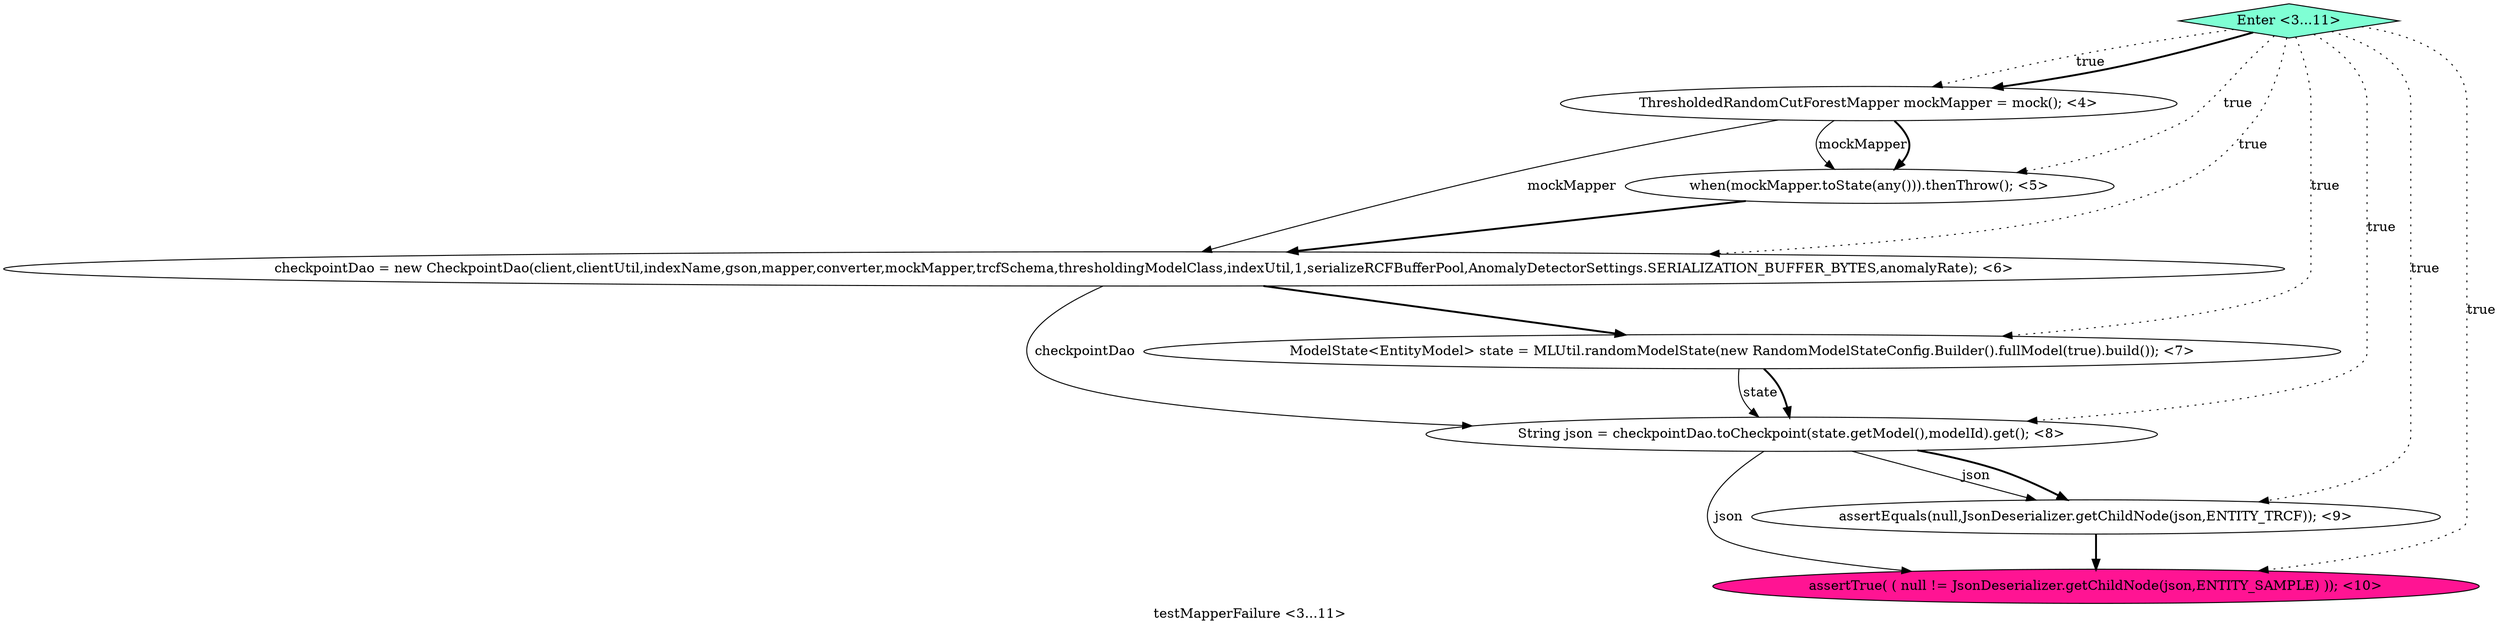 digraph PDG {
label = "testMapperFailure <3...11>";
0.0 [style = filled, label = "ThresholdedRandomCutForestMapper mockMapper = mock(); <4>", fillcolor = white, shape = ellipse];
0.5 [style = filled, label = "assertEquals(null,JsonDeserializer.getChildNode(json,ENTITY_TRCF)); <9>", fillcolor = white, shape = ellipse];
0.1 [style = filled, label = "when(mockMapper.toState(any())).thenThrow(); <5>", fillcolor = white, shape = ellipse];
0.4 [style = filled, label = "String json = checkpointDao.toCheckpoint(state.getModel(),modelId).get(); <8>", fillcolor = white, shape = ellipse];
0.2 [style = filled, label = "checkpointDao = new CheckpointDao(client,clientUtil,indexName,gson,mapper,converter,mockMapper,trcfSchema,thresholdingModelClass,indexUtil,1,serializeRCFBufferPool,AnomalyDetectorSettings.SERIALIZATION_BUFFER_BYTES,anomalyRate); <6>", fillcolor = white, shape = ellipse];
0.6 [style = filled, label = "assertTrue( ( null != JsonDeserializer.getChildNode(json,ENTITY_SAMPLE) )); <10>", fillcolor = deeppink, shape = ellipse];
0.3 [style = filled, label = "ModelState<EntityModel> state = MLUtil.randomModelState(new RandomModelStateConfig.Builder().fullModel(true).build()); <7>", fillcolor = white, shape = ellipse];
0.7 [style = filled, label = "Enter <3...11>", fillcolor = aquamarine, shape = diamond];
0.0 -> 0.1 [style = solid, label="mockMapper"];
0.0 -> 0.1 [style = bold, label=""];
0.0 -> 0.2 [style = solid, label="mockMapper"];
0.1 -> 0.2 [style = bold, label=""];
0.2 -> 0.3 [style = bold, label=""];
0.2 -> 0.4 [style = solid, label="checkpointDao"];
0.3 -> 0.4 [style = solid, label="state"];
0.3 -> 0.4 [style = bold, label=""];
0.4 -> 0.5 [style = solid, label="json"];
0.4 -> 0.5 [style = bold, label=""];
0.4 -> 0.6 [style = solid, label="json"];
0.5 -> 0.6 [style = bold, label=""];
0.7 -> 0.0 [style = dotted, label="true"];
0.7 -> 0.0 [style = bold, label=""];
0.7 -> 0.1 [style = dotted, label="true"];
0.7 -> 0.2 [style = dotted, label="true"];
0.7 -> 0.3 [style = dotted, label="true"];
0.7 -> 0.4 [style = dotted, label="true"];
0.7 -> 0.5 [style = dotted, label="true"];
0.7 -> 0.6 [style = dotted, label="true"];
}
